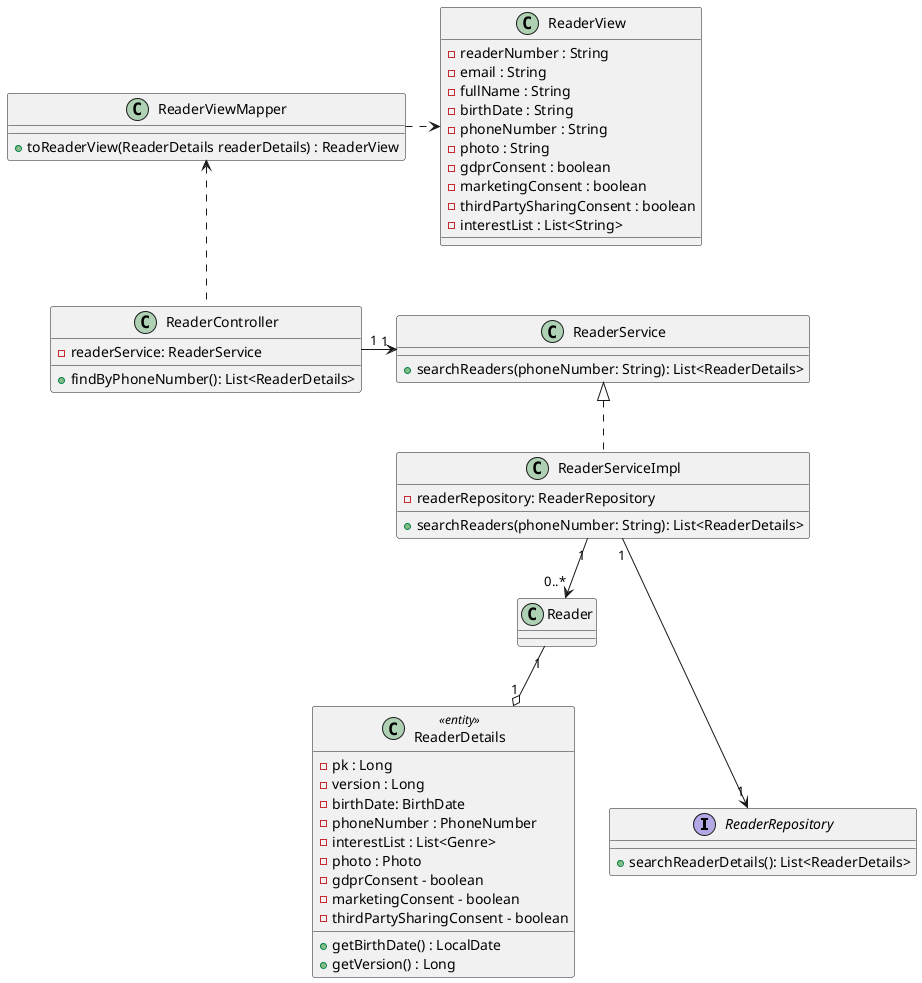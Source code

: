 @startuml
'https://plantuml.com/sequence-diagram

interface ReaderRepository {
    + searchReaderDetails(): List<ReaderDetails>
}

class ReaderService {
    + searchReaders(phoneNumber: String): List<ReaderDetails>
}

class ReaderServiceImpl implements ReaderService {
- readerRepository: ReaderRepository
    + searchReaders(phoneNumber: String): List<ReaderDetails>
}

class ReaderController {
    - readerService: ReaderService
    + findByPhoneNumber(): List<ReaderDetails>
}

class ReaderView{
    - readerNumber : String
    - email : String
    - fullName : String
    - birthDate : String
    - phoneNumber : String
    - photo : String
    - gdprConsent : boolean
    - marketingConsent : boolean
    - thirdPartySharingConsent : boolean
    - interestList : List<String>
}

class ReaderDetails <<entity>>{
    - pk : Long
    - version : Long
    - birthDate: BirthDate
    - phoneNumber : PhoneNumber
    - interestList : List<Genre>
    - photo : Photo
    - gdprConsent - boolean
    - marketingConsent - boolean
    - thirdPartySharingConsent - boolean
    + getBirthDate() : LocalDate
    + getVersion() : Long
}

class ReaderViewMapper{
 + toReaderView(ReaderDetails readerDetails) : ReaderView
}

ReaderController "1" -> "1" ReaderService
ReaderServiceImpl "1" ---> "1" ReaderRepository

ReaderController .up.> ReaderViewMapper
ReaderViewMapper .right.> ReaderView

ReaderDetails "1" o-up- "1" Reader
ReaderServiceImpl "1" --> "0..*" Reader

@enduml
